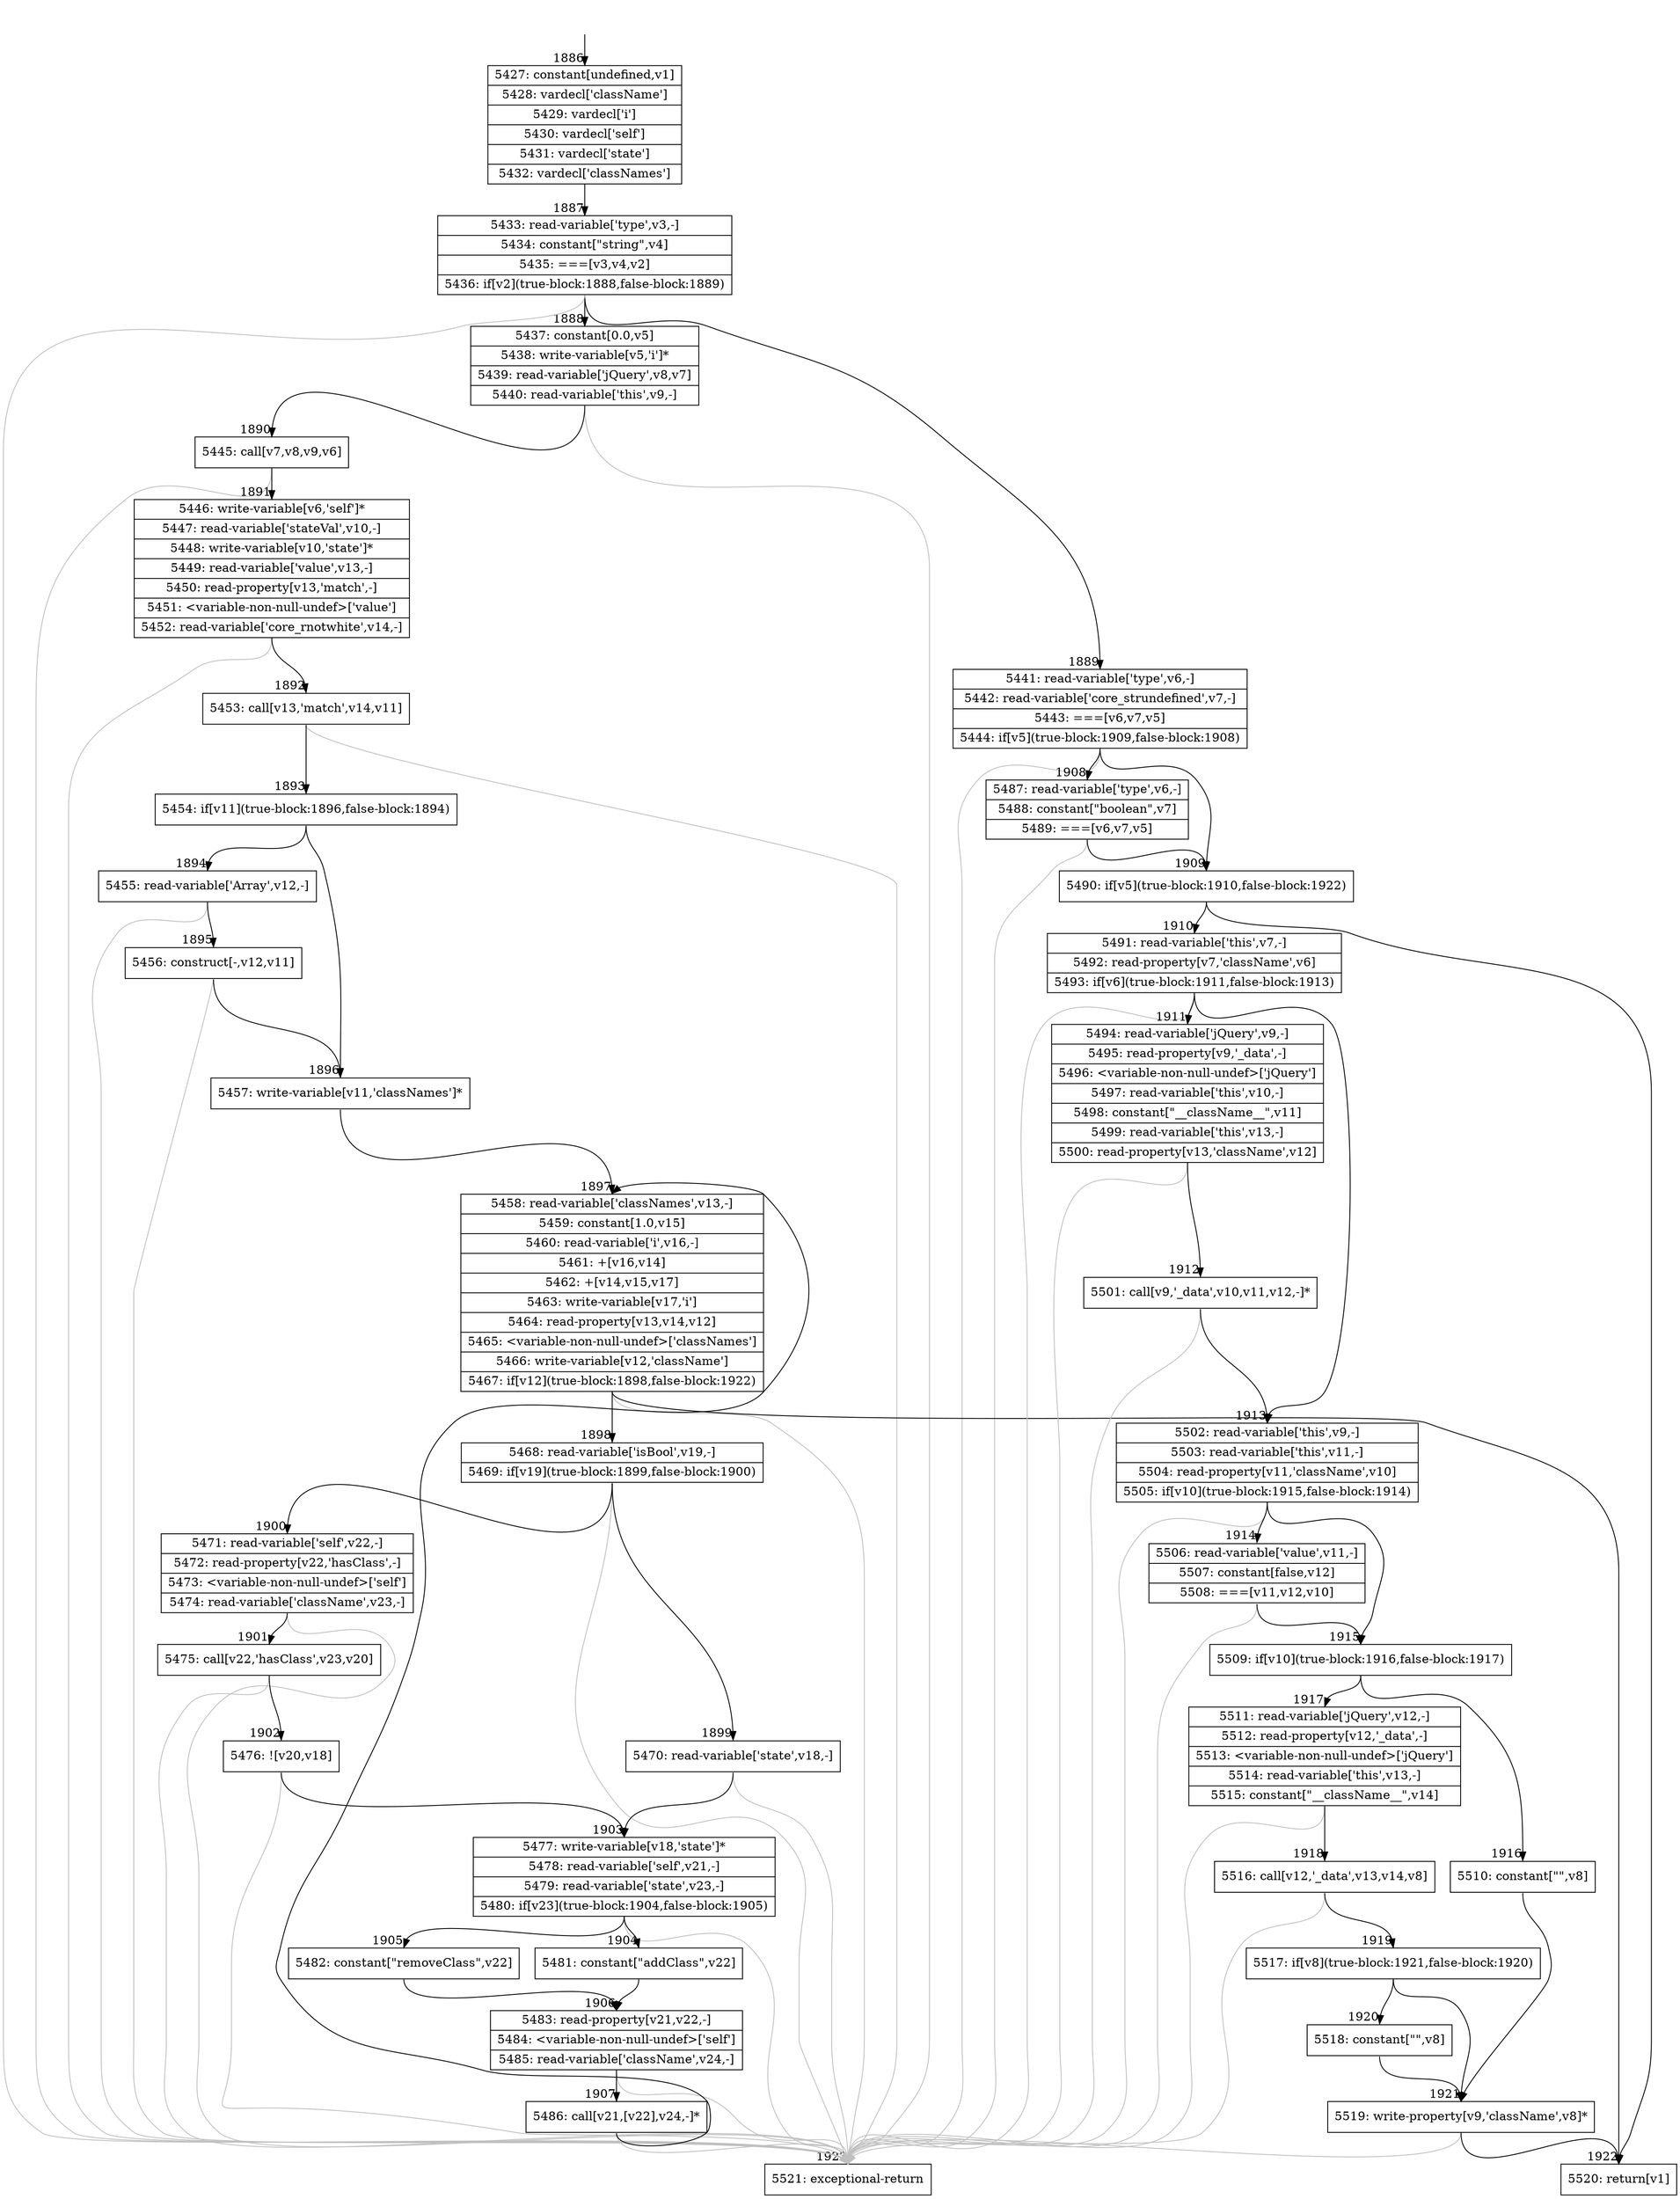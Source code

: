 digraph {
rankdir="TD"
BB_entry135[shape=none,label=""];
BB_entry135 -> BB1886 [tailport=s, headport=n, headlabel="    1886"]
BB1886 [shape=record label="{5427: constant[undefined,v1]|5428: vardecl['className']|5429: vardecl['i']|5430: vardecl['self']|5431: vardecl['state']|5432: vardecl['classNames']}" ] 
BB1886 -> BB1887 [tailport=s, headport=n, headlabel="      1887"]
BB1887 [shape=record label="{5433: read-variable['type',v3,-]|5434: constant[\"string\",v4]|5435: ===[v3,v4,v2]|5436: if[v2](true-block:1888,false-block:1889)}" ] 
BB1887 -> BB1888 [tailport=s, headport=n, headlabel="      1888"]
BB1887 -> BB1889 [tailport=s, headport=n, headlabel="      1889"]
BB1887 -> BB1923 [tailport=s, headport=n, color=gray, headlabel="      1923"]
BB1888 [shape=record label="{5437: constant[0.0,v5]|5438: write-variable[v5,'i']*|5439: read-variable['jQuery',v8,v7]|5440: read-variable['this',v9,-]}" ] 
BB1888 -> BB1890 [tailport=s, headport=n, headlabel="      1890"]
BB1888 -> BB1923 [tailport=s, headport=n, color=gray]
BB1889 [shape=record label="{5441: read-variable['type',v6,-]|5442: read-variable['core_strundefined',v7,-]|5443: ===[v6,v7,v5]|5444: if[v5](true-block:1909,false-block:1908)}" ] 
BB1889 -> BB1909 [tailport=s, headport=n, headlabel="      1909"]
BB1889 -> BB1908 [tailport=s, headport=n, headlabel="      1908"]
BB1889 -> BB1923 [tailport=s, headport=n, color=gray]
BB1890 [shape=record label="{5445: call[v7,v8,v9,v6]}" ] 
BB1890 -> BB1891 [tailport=s, headport=n, headlabel="      1891"]
BB1890 -> BB1923 [tailport=s, headport=n, color=gray]
BB1891 [shape=record label="{5446: write-variable[v6,'self']*|5447: read-variable['stateVal',v10,-]|5448: write-variable[v10,'state']*|5449: read-variable['value',v13,-]|5450: read-property[v13,'match',-]|5451: \<variable-non-null-undef\>['value']|5452: read-variable['core_rnotwhite',v14,-]}" ] 
BB1891 -> BB1892 [tailport=s, headport=n, headlabel="      1892"]
BB1891 -> BB1923 [tailport=s, headport=n, color=gray]
BB1892 [shape=record label="{5453: call[v13,'match',v14,v11]}" ] 
BB1892 -> BB1893 [tailport=s, headport=n, headlabel="      1893"]
BB1892 -> BB1923 [tailport=s, headport=n, color=gray]
BB1893 [shape=record label="{5454: if[v11](true-block:1896,false-block:1894)}" ] 
BB1893 -> BB1896 [tailport=s, headport=n, headlabel="      1896"]
BB1893 -> BB1894 [tailport=s, headport=n, headlabel="      1894"]
BB1894 [shape=record label="{5455: read-variable['Array',v12,-]}" ] 
BB1894 -> BB1895 [tailport=s, headport=n, headlabel="      1895"]
BB1894 -> BB1923 [tailport=s, headport=n, color=gray]
BB1895 [shape=record label="{5456: construct[-,v12,v11]}" ] 
BB1895 -> BB1896 [tailport=s, headport=n]
BB1895 -> BB1923 [tailport=s, headport=n, color=gray]
BB1896 [shape=record label="{5457: write-variable[v11,'classNames']*}" ] 
BB1896 -> BB1897 [tailport=s, headport=n, headlabel="      1897"]
BB1897 [shape=record label="{5458: read-variable['classNames',v13,-]|5459: constant[1.0,v15]|5460: read-variable['i',v16,-]|5461: +[v16,v14]|5462: +[v14,v15,v17]|5463: write-variable[v17,'i']|5464: read-property[v13,v14,v12]|5465: \<variable-non-null-undef\>['classNames']|5466: write-variable[v12,'className']|5467: if[v12](true-block:1898,false-block:1922)}" ] 
BB1897 -> BB1898 [tailport=s, headport=n, headlabel="      1898"]
BB1897 -> BB1922 [tailport=s, headport=n, headlabel="      1922"]
BB1897 -> BB1923 [tailport=s, headport=n, color=gray]
BB1898 [shape=record label="{5468: read-variable['isBool',v19,-]|5469: if[v19](true-block:1899,false-block:1900)}" ] 
BB1898 -> BB1899 [tailport=s, headport=n, headlabel="      1899"]
BB1898 -> BB1900 [tailport=s, headport=n, headlabel="      1900"]
BB1898 -> BB1923 [tailport=s, headport=n, color=gray]
BB1899 [shape=record label="{5470: read-variable['state',v18,-]}" ] 
BB1899 -> BB1903 [tailport=s, headport=n, headlabel="      1903"]
BB1899 -> BB1923 [tailport=s, headport=n, color=gray]
BB1900 [shape=record label="{5471: read-variable['self',v22,-]|5472: read-property[v22,'hasClass',-]|5473: \<variable-non-null-undef\>['self']|5474: read-variable['className',v23,-]}" ] 
BB1900 -> BB1901 [tailport=s, headport=n, headlabel="      1901"]
BB1900 -> BB1923 [tailport=s, headport=n, color=gray]
BB1901 [shape=record label="{5475: call[v22,'hasClass',v23,v20]}" ] 
BB1901 -> BB1902 [tailport=s, headport=n, headlabel="      1902"]
BB1901 -> BB1923 [tailport=s, headport=n, color=gray]
BB1902 [shape=record label="{5476: ![v20,v18]}" ] 
BB1902 -> BB1903 [tailport=s, headport=n]
BB1902 -> BB1923 [tailport=s, headport=n, color=gray]
BB1903 [shape=record label="{5477: write-variable[v18,'state']*|5478: read-variable['self',v21,-]|5479: read-variable['state',v23,-]|5480: if[v23](true-block:1904,false-block:1905)}" ] 
BB1903 -> BB1904 [tailport=s, headport=n, headlabel="      1904"]
BB1903 -> BB1905 [tailport=s, headport=n, headlabel="      1905"]
BB1903 -> BB1923 [tailport=s, headport=n, color=gray]
BB1904 [shape=record label="{5481: constant[\"addClass\",v22]}" ] 
BB1904 -> BB1906 [tailport=s, headport=n, headlabel="      1906"]
BB1905 [shape=record label="{5482: constant[\"removeClass\",v22]}" ] 
BB1905 -> BB1906 [tailport=s, headport=n]
BB1906 [shape=record label="{5483: read-property[v21,v22,-]|5484: \<variable-non-null-undef\>['self']|5485: read-variable['className',v24,-]}" ] 
BB1906 -> BB1907 [tailport=s, headport=n, headlabel="      1907"]
BB1906 -> BB1923 [tailport=s, headport=n, color=gray]
BB1907 [shape=record label="{5486: call[v21,[v22],v24,-]*}" ] 
BB1907 -> BB1897 [tailport=s, headport=n]
BB1907 -> BB1923 [tailport=s, headport=n, color=gray]
BB1908 [shape=record label="{5487: read-variable['type',v6,-]|5488: constant[\"boolean\",v7]|5489: ===[v6,v7,v5]}" ] 
BB1908 -> BB1909 [tailport=s, headport=n]
BB1908 -> BB1923 [tailport=s, headport=n, color=gray]
BB1909 [shape=record label="{5490: if[v5](true-block:1910,false-block:1922)}" ] 
BB1909 -> BB1910 [tailport=s, headport=n, headlabel="      1910"]
BB1909 -> BB1922 [tailport=s, headport=n]
BB1910 [shape=record label="{5491: read-variable['this',v7,-]|5492: read-property[v7,'className',v6]|5493: if[v6](true-block:1911,false-block:1913)}" ] 
BB1910 -> BB1911 [tailport=s, headport=n, headlabel="      1911"]
BB1910 -> BB1913 [tailport=s, headport=n, headlabel="      1913"]
BB1910 -> BB1923 [tailport=s, headport=n, color=gray]
BB1911 [shape=record label="{5494: read-variable['jQuery',v9,-]|5495: read-property[v9,'_data',-]|5496: \<variable-non-null-undef\>['jQuery']|5497: read-variable['this',v10,-]|5498: constant[\"__className__\",v11]|5499: read-variable['this',v13,-]|5500: read-property[v13,'className',v12]}" ] 
BB1911 -> BB1912 [tailport=s, headport=n, headlabel="      1912"]
BB1911 -> BB1923 [tailport=s, headport=n, color=gray]
BB1912 [shape=record label="{5501: call[v9,'_data',v10,v11,v12,-]*}" ] 
BB1912 -> BB1913 [tailport=s, headport=n]
BB1912 -> BB1923 [tailport=s, headport=n, color=gray]
BB1913 [shape=record label="{5502: read-variable['this',v9,-]|5503: read-variable['this',v11,-]|5504: read-property[v11,'className',v10]|5505: if[v10](true-block:1915,false-block:1914)}" ] 
BB1913 -> BB1915 [tailport=s, headport=n, headlabel="      1915"]
BB1913 -> BB1914 [tailport=s, headport=n, headlabel="      1914"]
BB1913 -> BB1923 [tailport=s, headport=n, color=gray]
BB1914 [shape=record label="{5506: read-variable['value',v11,-]|5507: constant[false,v12]|5508: ===[v11,v12,v10]}" ] 
BB1914 -> BB1915 [tailport=s, headport=n]
BB1914 -> BB1923 [tailport=s, headport=n, color=gray]
BB1915 [shape=record label="{5509: if[v10](true-block:1916,false-block:1917)}" ] 
BB1915 -> BB1916 [tailport=s, headport=n, headlabel="      1916"]
BB1915 -> BB1917 [tailport=s, headport=n, headlabel="      1917"]
BB1916 [shape=record label="{5510: constant[\"\",v8]}" ] 
BB1916 -> BB1921 [tailport=s, headport=n, headlabel="      1921"]
BB1917 [shape=record label="{5511: read-variable['jQuery',v12,-]|5512: read-property[v12,'_data',-]|5513: \<variable-non-null-undef\>['jQuery']|5514: read-variable['this',v13,-]|5515: constant[\"__className__\",v14]}" ] 
BB1917 -> BB1918 [tailport=s, headport=n, headlabel="      1918"]
BB1917 -> BB1923 [tailport=s, headport=n, color=gray]
BB1918 [shape=record label="{5516: call[v12,'_data',v13,v14,v8]}" ] 
BB1918 -> BB1919 [tailport=s, headport=n, headlabel="      1919"]
BB1918 -> BB1923 [tailport=s, headport=n, color=gray]
BB1919 [shape=record label="{5517: if[v8](true-block:1921,false-block:1920)}" ] 
BB1919 -> BB1921 [tailport=s, headport=n]
BB1919 -> BB1920 [tailport=s, headport=n, headlabel="      1920"]
BB1920 [shape=record label="{5518: constant[\"\",v8]}" ] 
BB1920 -> BB1921 [tailport=s, headport=n]
BB1921 [shape=record label="{5519: write-property[v9,'className',v8]*}" ] 
BB1921 -> BB1922 [tailport=s, headport=n]
BB1921 -> BB1923 [tailport=s, headport=n, color=gray]
BB1922 [shape=record label="{5520: return[v1]}" ] 
BB1923 [shape=record label="{5521: exceptional-return}" ] 
}
